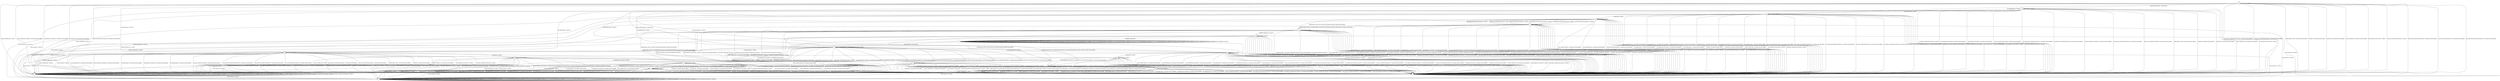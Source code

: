 digraph g {

	s0 [shape="circle" label="s0"];
	s1 [shape="circle" label="s1"];
	s2 [shape="circle" label="s2"];
	s3 [shape="circle" label="s3"];
	s4 [shape="circle" label="s4"];
	s5 [shape="circle" label="s5"];
	s6 [shape="circle" label="s6"];
	s7 [shape="circle" label="s7"];
	s8 [shape="circle" label="s8"];
	s9 [shape="circle" label="s9"];
	s10 [shape="circle" label="s10"];
	s11 [shape="circle" label="s11"];
	s12 [shape="circle" label="s12"];
	s13 [shape="circle" label="s13"];
	s14 [shape="circle" label="s14"];
	s15 [shape="circle" label="s15"];
	s16 [shape="circle" label="s16"];
	s17 [shape="circle" label="s17"];
	s18 [shape="circle" label="s18"];
	s19 [shape="circle" label="s19"];
	s0 -> s18 [label="HELLO_VERIFY_REQUEST / CLIENT_HELLO"];
	s0 -> s8 [label="ECDH_SERVER_HELLO / TIMEOUT"];
	s0 -> s1 [label="ECDH_SERVER_KEY_EXCHANGE / Alert(FATAL,DECODE_ERROR)"];
	s0 -> s5 [label="DH_SERVER_HELLO / TIMEOUT"];
	s0 -> s1 [label="DH_SERVER_KEY_EXCHANGE / Alert(FATAL,DECODE_ERROR)"];
	s0 -> s2 [label="RSA_SERVER_HELLO / TIMEOUT"];
	s0 -> s1 [label="HELLO_REQUEST / Alert(FATAL,DECODE_ERROR)"];
	s0 -> s1 [label="RSA_SIGN_CERTIFICATE_REQUEST / Alert(FATAL,DECODE_ERROR)"];
	s0 -> s1 [label="RSA_FIXED_ECDH_CERTIFICATE_REQUEST / Alert(FATAL,DECODE_ERROR)"];
	s0 -> s1 [label="RSA_FIXED_DH_CERTIFICATE_REQUEST / Alert(FATAL,DECODE_ERROR)"];
	s0 -> s1 [label="DSS_SIGN_CERTIFICATE_REQUEST / Alert(FATAL,DECODE_ERROR)"];
	s0 -> s1 [label="DSS_FIXED_DH_CERTIFICATE_REQUEST / Alert(FATAL,DECODE_ERROR)"];
	s0 -> s1 [label="ECDSA_SIGN_CERTIFICATE_REQUEST / Alert(FATAL,DECODE_ERROR)"];
	s0 -> s1 [label="SERVER_HELLO_DONE / Alert(FATAL,DECODE_ERROR)"];
	s0 -> s3 [label="CHANGE_CIPHER_SPEC / TIMEOUT"];
	s0 -> s1 [label="FINISHED / Alert(FATAL,DECODE_ERROR)"];
	s0 -> s0 [label="APPLICATION / TIMEOUT"];
	s0 -> s1 [label="CERTIFICATE / Alert(FATAL,DECODE_ERROR)"];
	s0 -> s1 [label="EMPTY_CERTIFICATE / Alert(FATAL,DECODE_ERROR)"];
	s0 -> s1 [label="Alert(WARNING,CLOSE_NOTIFY) / TIMEOUT"];
	s0 -> s1 [label="Alert(FATAL,UNEXPECTED_MESSAGE) / TIMEOUT"];
	s1 -> s1 [label="HELLO_VERIFY_REQUEST / SOCKET_CLOSED"];
	s1 -> s1 [label="ECDH_SERVER_HELLO / SOCKET_CLOSED"];
	s1 -> s1 [label="ECDH_SERVER_KEY_EXCHANGE / SOCKET_CLOSED"];
	s1 -> s1 [label="DH_SERVER_HELLO / SOCKET_CLOSED"];
	s1 -> s1 [label="DH_SERVER_KEY_EXCHANGE / SOCKET_CLOSED"];
	s1 -> s1 [label="RSA_SERVER_HELLO / SOCKET_CLOSED"];
	s1 -> s1 [label="HELLO_REQUEST / SOCKET_CLOSED"];
	s1 -> s1 [label="RSA_SIGN_CERTIFICATE_REQUEST / SOCKET_CLOSED"];
	s1 -> s1 [label="RSA_FIXED_ECDH_CERTIFICATE_REQUEST / SOCKET_CLOSED"];
	s1 -> s1 [label="RSA_FIXED_DH_CERTIFICATE_REQUEST / SOCKET_CLOSED"];
	s1 -> s1 [label="DSS_SIGN_CERTIFICATE_REQUEST / SOCKET_CLOSED"];
	s1 -> s1 [label="DSS_FIXED_DH_CERTIFICATE_REQUEST / SOCKET_CLOSED"];
	s1 -> s1 [label="ECDSA_SIGN_CERTIFICATE_REQUEST / SOCKET_CLOSED"];
	s1 -> s1 [label="SERVER_HELLO_DONE / SOCKET_CLOSED"];
	s1 -> s1 [label="CHANGE_CIPHER_SPEC / SOCKET_CLOSED"];
	s1 -> s1 [label="FINISHED / SOCKET_CLOSED"];
	s1 -> s1 [label="APPLICATION / SOCKET_CLOSED"];
	s1 -> s1 [label="CERTIFICATE / SOCKET_CLOSED"];
	s1 -> s1 [label="EMPTY_CERTIFICATE / SOCKET_CLOSED"];
	s1 -> s1 [label="Alert(WARNING,CLOSE_NOTIFY) / SOCKET_CLOSED"];
	s1 -> s1 [label="Alert(FATAL,UNEXPECTED_MESSAGE) / SOCKET_CLOSED"];
	s2 -> s1 [label="HELLO_VERIFY_REQUEST / Alert(FATAL,DECODE_ERROR)"];
	s2 -> s1 [label="ECDH_SERVER_HELLO / Alert(FATAL,DECODE_ERROR)"];
	s2 -> s1 [label="ECDH_SERVER_KEY_EXCHANGE / Alert(FATAL,DECODE_ERROR)"];
	s2 -> s1 [label="DH_SERVER_HELLO / Alert(FATAL,DECODE_ERROR)"];
	s2 -> s1 [label="DH_SERVER_KEY_EXCHANGE / Alert(FATAL,DECODE_ERROR)"];
	s2 -> s1 [label="RSA_SERVER_HELLO / Alert(FATAL,DECODE_ERROR)"];
	s2 -> s4 [label="HELLO_REQUEST / TIMEOUT"];
	s2 -> s1 [label="RSA_SIGN_CERTIFICATE_REQUEST / Alert(FATAL,DECODE_ERROR)"];
	s2 -> s1 [label="RSA_FIXED_ECDH_CERTIFICATE_REQUEST / Alert(FATAL,DECODE_ERROR)"];
	s2 -> s1 [label="RSA_FIXED_DH_CERTIFICATE_REQUEST / Alert(FATAL,DECODE_ERROR)"];
	s2 -> s1 [label="DSS_SIGN_CERTIFICATE_REQUEST / Alert(FATAL,DECODE_ERROR)"];
	s2 -> s1 [label="DSS_FIXED_DH_CERTIFICATE_REQUEST / Alert(FATAL,DECODE_ERROR)"];
	s2 -> s1 [label="ECDSA_SIGN_CERTIFICATE_REQUEST / Alert(FATAL,DECODE_ERROR)"];
	s2 -> s1 [label="SERVER_HELLO_DONE / Alert(FATAL,DECODE_ERROR)"];
	s2 -> s3 [label="CHANGE_CIPHER_SPEC / TIMEOUT"];
	s2 -> s1 [label="FINISHED / Alert(FATAL,DECODE_ERROR)"];
	s2 -> s2 [label="APPLICATION / TIMEOUT"];
	s2 -> s7 [label="CERTIFICATE / TIMEOUT"];
	s2 -> s1 [label="EMPTY_CERTIFICATE / Alert(FATAL,DECODE_ERROR)"];
	s2 -> s1 [label="Alert(WARNING,CLOSE_NOTIFY) / TIMEOUT"];
	s2 -> s1 [label="Alert(FATAL,UNEXPECTED_MESSAGE) / TIMEOUT"];
	s3 -> s3 [label="HELLO_VERIFY_REQUEST / TIMEOUT"];
	s3 -> s3 [label="ECDH_SERVER_HELLO / TIMEOUT"];
	s3 -> s3 [label="ECDH_SERVER_KEY_EXCHANGE / TIMEOUT"];
	s3 -> s3 [label="DH_SERVER_HELLO / TIMEOUT"];
	s3 -> s3 [label="DH_SERVER_KEY_EXCHANGE / TIMEOUT"];
	s3 -> s3 [label="RSA_SERVER_HELLO / TIMEOUT"];
	s3 -> s4 [label="HELLO_REQUEST / TIMEOUT"];
	s3 -> s3 [label="RSA_SIGN_CERTIFICATE_REQUEST / TIMEOUT"];
	s3 -> s3 [label="RSA_FIXED_ECDH_CERTIFICATE_REQUEST / TIMEOUT"];
	s3 -> s3 [label="RSA_FIXED_DH_CERTIFICATE_REQUEST / TIMEOUT"];
	s3 -> s3 [label="DSS_SIGN_CERTIFICATE_REQUEST / TIMEOUT"];
	s3 -> s3 [label="DSS_FIXED_DH_CERTIFICATE_REQUEST / TIMEOUT"];
	s3 -> s3 [label="ECDSA_SIGN_CERTIFICATE_REQUEST / TIMEOUT"];
	s3 -> s3 [label="SERVER_HELLO_DONE / TIMEOUT"];
	s3 -> s3 [label="CHANGE_CIPHER_SPEC / TIMEOUT"];
	s3 -> s3 [label="FINISHED / TIMEOUT"];
	s3 -> s3 [label="APPLICATION / TIMEOUT"];
	s3 -> s3 [label="CERTIFICATE / TIMEOUT"];
	s3 -> s3 [label="EMPTY_CERTIFICATE / TIMEOUT"];
	s3 -> s3 [label="Alert(WARNING,CLOSE_NOTIFY) / TIMEOUT"];
	s3 -> s3 [label="Alert(FATAL,UNEXPECTED_MESSAGE) / TIMEOUT"];
	s4 -> s4 [label="HELLO_VERIFY_REQUEST / DISABLED"];
	s4 -> s4 [label="ECDH_SERVER_HELLO / DISABLED"];
	s4 -> s4 [label="ECDH_SERVER_KEY_EXCHANGE / DISABLED"];
	s4 -> s4 [label="DH_SERVER_HELLO / DISABLED"];
	s4 -> s4 [label="DH_SERVER_KEY_EXCHANGE / DISABLED"];
	s4 -> s4 [label="RSA_SERVER_HELLO / DISABLED"];
	s4 -> s4 [label="HELLO_REQUEST / DISABLED"];
	s4 -> s4 [label="RSA_SIGN_CERTIFICATE_REQUEST / DISABLED"];
	s4 -> s4 [label="RSA_FIXED_ECDH_CERTIFICATE_REQUEST / DISABLED"];
	s4 -> s4 [label="RSA_FIXED_DH_CERTIFICATE_REQUEST / DISABLED"];
	s4 -> s4 [label="DSS_SIGN_CERTIFICATE_REQUEST / DISABLED"];
	s4 -> s4 [label="DSS_FIXED_DH_CERTIFICATE_REQUEST / DISABLED"];
	s4 -> s4 [label="ECDSA_SIGN_CERTIFICATE_REQUEST / DISABLED"];
	s4 -> s4 [label="SERVER_HELLO_DONE / DISABLED"];
	s4 -> s4 [label="CHANGE_CIPHER_SPEC / DISABLED"];
	s4 -> s4 [label="FINISHED / DISABLED"];
	s4 -> s4 [label="APPLICATION / DISABLED"];
	s4 -> s4 [label="CERTIFICATE / DISABLED"];
	s4 -> s4 [label="EMPTY_CERTIFICATE / DISABLED"];
	s4 -> s4 [label="Alert(WARNING,CLOSE_NOTIFY) / DISABLED"];
	s4 -> s4 [label="Alert(FATAL,UNEXPECTED_MESSAGE) / DISABLED"];
	s5 -> s1 [label="HELLO_VERIFY_REQUEST / Alert(FATAL,DECODE_ERROR)"];
	s5 -> s1 [label="ECDH_SERVER_HELLO / Alert(FATAL,DECODE_ERROR)"];
	s5 -> s1 [label="ECDH_SERVER_KEY_EXCHANGE / Alert(FATAL,DECODE_ERROR)"];
	s5 -> s1 [label="DH_SERVER_HELLO / Alert(FATAL,DECODE_ERROR)"];
	s5 -> s1 [label="DH_SERVER_KEY_EXCHANGE / Alert(FATAL,DECODE_ERROR)"];
	s5 -> s1 [label="RSA_SERVER_HELLO / Alert(FATAL,DECODE_ERROR)"];
	s5 -> s4 [label="HELLO_REQUEST / TIMEOUT"];
	s5 -> s1 [label="RSA_SIGN_CERTIFICATE_REQUEST / Alert(FATAL,DECODE_ERROR)"];
	s5 -> s1 [label="RSA_FIXED_ECDH_CERTIFICATE_REQUEST / Alert(FATAL,DECODE_ERROR)"];
	s5 -> s1 [label="RSA_FIXED_DH_CERTIFICATE_REQUEST / Alert(FATAL,DECODE_ERROR)"];
	s5 -> s1 [label="DSS_SIGN_CERTIFICATE_REQUEST / Alert(FATAL,DECODE_ERROR)"];
	s5 -> s1 [label="DSS_FIXED_DH_CERTIFICATE_REQUEST / Alert(FATAL,DECODE_ERROR)"];
	s5 -> s1 [label="ECDSA_SIGN_CERTIFICATE_REQUEST / Alert(FATAL,DECODE_ERROR)"];
	s5 -> s1 [label="SERVER_HELLO_DONE / Alert(FATAL,DECODE_ERROR)"];
	s5 -> s3 [label="CHANGE_CIPHER_SPEC / TIMEOUT"];
	s5 -> s1 [label="FINISHED / Alert(FATAL,DECODE_ERROR)"];
	s5 -> s5 [label="APPLICATION / TIMEOUT"];
	s5 -> s6 [label="CERTIFICATE / TIMEOUT"];
	s5 -> s1 [label="EMPTY_CERTIFICATE / Alert(FATAL,DECODE_ERROR)"];
	s5 -> s1 [label="Alert(WARNING,CLOSE_NOTIFY) / TIMEOUT"];
	s5 -> s1 [label="Alert(FATAL,UNEXPECTED_MESSAGE) / TIMEOUT"];
	s6 -> s1 [label="HELLO_VERIFY_REQUEST / Alert(FATAL,UNEXPECTED_MESSAGE)"];
	s6 -> s1 [label="ECDH_SERVER_HELLO / Alert(FATAL,UNEXPECTED_MESSAGE)"];
	s6 -> s1 [label="ECDH_SERVER_KEY_EXCHANGE / Alert(FATAL,ILLEGAL_PARAMETER)"];
	s6 -> s1 [label="DH_SERVER_HELLO / Alert(FATAL,UNEXPECTED_MESSAGE)"];
	s6 -> s11 [label="DH_SERVER_KEY_EXCHANGE / TIMEOUT"];
	s6 -> s1 [label="RSA_SERVER_HELLO / Alert(FATAL,UNEXPECTED_MESSAGE)"];
	s6 -> s4 [label="HELLO_REQUEST / TIMEOUT"];
	s6 -> s1 [label="RSA_SIGN_CERTIFICATE_REQUEST / Alert(FATAL,UNEXPECTED_MESSAGE)"];
	s6 -> s1 [label="RSA_FIXED_ECDH_CERTIFICATE_REQUEST / Alert(FATAL,UNEXPECTED_MESSAGE)"];
	s6 -> s1 [label="RSA_FIXED_DH_CERTIFICATE_REQUEST / Alert(FATAL,UNEXPECTED_MESSAGE)"];
	s6 -> s1 [label="DSS_SIGN_CERTIFICATE_REQUEST / Alert(FATAL,UNEXPECTED_MESSAGE)"];
	s6 -> s1 [label="DSS_FIXED_DH_CERTIFICATE_REQUEST / Alert(FATAL,UNEXPECTED_MESSAGE)"];
	s6 -> s1 [label="ECDSA_SIGN_CERTIFICATE_REQUEST / Alert(FATAL,UNEXPECTED_MESSAGE)"];
	s6 -> s1 [label="SERVER_HELLO_DONE / Alert(FATAL,UNEXPECTED_MESSAGE)"];
	s6 -> s3 [label="CHANGE_CIPHER_SPEC / TIMEOUT"];
	s6 -> s1 [label="FINISHED / Alert(FATAL,UNEXPECTED_MESSAGE)"];
	s6 -> s6 [label="APPLICATION / TIMEOUT"];
	s6 -> s1 [label="CERTIFICATE / Alert(FATAL,UNEXPECTED_MESSAGE)"];
	s6 -> s1 [label="EMPTY_CERTIFICATE / Alert(FATAL,UNEXPECTED_MESSAGE)"];
	s6 -> s1 [label="Alert(WARNING,CLOSE_NOTIFY) / TIMEOUT"];
	s6 -> s1 [label="Alert(FATAL,UNEXPECTED_MESSAGE) / TIMEOUT"];
	s7 -> s1 [label="HELLO_VERIFY_REQUEST / Alert(FATAL,DECODE_ERROR)"];
	s7 -> s1 [label="ECDH_SERVER_HELLO / Alert(FATAL,DECODE_ERROR)"];
	s7 -> s1 [label="ECDH_SERVER_KEY_EXCHANGE / Alert(FATAL,DECODE_ERROR)"];
	s7 -> s1 [label="DH_SERVER_HELLO / Alert(FATAL,DECODE_ERROR)"];
	s7 -> s1 [label="DH_SERVER_KEY_EXCHANGE / Alert(FATAL,DECODE_ERROR)"];
	s7 -> s1 [label="RSA_SERVER_HELLO / Alert(FATAL,DECODE_ERROR)"];
	s7 -> s4 [label="HELLO_REQUEST / TIMEOUT"];
	s7 -> s13 [label="RSA_SIGN_CERTIFICATE_REQUEST / TIMEOUT"];
	s7 -> s13 [label="RSA_FIXED_ECDH_CERTIFICATE_REQUEST / TIMEOUT"];
	s7 -> s13 [label="RSA_FIXED_DH_CERTIFICATE_REQUEST / TIMEOUT"];
	s7 -> s13 [label="DSS_SIGN_CERTIFICATE_REQUEST / TIMEOUT"];
	s7 -> s13 [label="DSS_FIXED_DH_CERTIFICATE_REQUEST / TIMEOUT"];
	s7 -> s13 [label="ECDSA_SIGN_CERTIFICATE_REQUEST / TIMEOUT"];
	s7 -> s10 [label="SERVER_HELLO_DONE / RSA_CLIENT_KEY_EXCHANGE|CHANGE_CIPHER_SPEC|FINISHED"];
	s7 -> s3 [label="CHANGE_CIPHER_SPEC / TIMEOUT"];
	s7 -> s1 [label="FINISHED / Alert(FATAL,DECODE_ERROR)"];
	s7 -> s7 [label="APPLICATION / TIMEOUT"];
	s7 -> s1 [label="CERTIFICATE / Alert(FATAL,DECODE_ERROR)"];
	s7 -> s1 [label="EMPTY_CERTIFICATE / Alert(FATAL,DECODE_ERROR)"];
	s7 -> s1 [label="Alert(WARNING,CLOSE_NOTIFY) / TIMEOUT"];
	s7 -> s1 [label="Alert(FATAL,UNEXPECTED_MESSAGE) / TIMEOUT"];
	s8 -> s1 [label="HELLO_VERIFY_REQUEST / Alert(FATAL,DECODE_ERROR)"];
	s8 -> s1 [label="ECDH_SERVER_HELLO / Alert(FATAL,DECODE_ERROR)"];
	s8 -> s1 [label="ECDH_SERVER_KEY_EXCHANGE / Alert(FATAL,DECODE_ERROR)"];
	s8 -> s1 [label="DH_SERVER_HELLO / Alert(FATAL,DECODE_ERROR)"];
	s8 -> s1 [label="DH_SERVER_KEY_EXCHANGE / Alert(FATAL,DECODE_ERROR)"];
	s8 -> s1 [label="RSA_SERVER_HELLO / Alert(FATAL,DECODE_ERROR)"];
	s8 -> s4 [label="HELLO_REQUEST / TIMEOUT"];
	s8 -> s1 [label="RSA_SIGN_CERTIFICATE_REQUEST / Alert(FATAL,DECODE_ERROR)"];
	s8 -> s1 [label="RSA_FIXED_ECDH_CERTIFICATE_REQUEST / Alert(FATAL,DECODE_ERROR)"];
	s8 -> s1 [label="RSA_FIXED_DH_CERTIFICATE_REQUEST / Alert(FATAL,DECODE_ERROR)"];
	s8 -> s1 [label="DSS_SIGN_CERTIFICATE_REQUEST / Alert(FATAL,DECODE_ERROR)"];
	s8 -> s1 [label="DSS_FIXED_DH_CERTIFICATE_REQUEST / Alert(FATAL,DECODE_ERROR)"];
	s8 -> s1 [label="ECDSA_SIGN_CERTIFICATE_REQUEST / Alert(FATAL,DECODE_ERROR)"];
	s8 -> s1 [label="SERVER_HELLO_DONE / Alert(FATAL,DECODE_ERROR)"];
	s8 -> s3 [label="CHANGE_CIPHER_SPEC / TIMEOUT"];
	s8 -> s1 [label="FINISHED / Alert(FATAL,DECODE_ERROR)"];
	s8 -> s8 [label="APPLICATION / TIMEOUT"];
	s8 -> s9 [label="CERTIFICATE / TIMEOUT"];
	s8 -> s1 [label="EMPTY_CERTIFICATE / Alert(FATAL,DECODE_ERROR)"];
	s8 -> s1 [label="Alert(WARNING,CLOSE_NOTIFY) / TIMEOUT"];
	s8 -> s1 [label="Alert(FATAL,UNEXPECTED_MESSAGE) / TIMEOUT"];
	s9 -> s1 [label="HELLO_VERIFY_REQUEST / Alert(FATAL,UNEXPECTED_MESSAGE)"];
	s9 -> s1 [label="ECDH_SERVER_HELLO / Alert(FATAL,UNEXPECTED_MESSAGE)"];
	s9 -> s12 [label="ECDH_SERVER_KEY_EXCHANGE / TIMEOUT"];
	s9 -> s1 [label="DH_SERVER_HELLO / Alert(FATAL,UNEXPECTED_MESSAGE)"];
	s9 -> s1 [label="DH_SERVER_KEY_EXCHANGE / Alert(FATAL,ILLEGAL_PARAMETER)"];
	s9 -> s1 [label="RSA_SERVER_HELLO / Alert(FATAL,UNEXPECTED_MESSAGE)"];
	s9 -> s4 [label="HELLO_REQUEST / TIMEOUT"];
	s9 -> s1 [label="RSA_SIGN_CERTIFICATE_REQUEST / Alert(FATAL,UNEXPECTED_MESSAGE)"];
	s9 -> s1 [label="RSA_FIXED_ECDH_CERTIFICATE_REQUEST / Alert(FATAL,UNEXPECTED_MESSAGE)"];
	s9 -> s1 [label="RSA_FIXED_DH_CERTIFICATE_REQUEST / Alert(FATAL,UNEXPECTED_MESSAGE)"];
	s9 -> s1 [label="DSS_SIGN_CERTIFICATE_REQUEST / Alert(FATAL,UNEXPECTED_MESSAGE)"];
	s9 -> s1 [label="DSS_FIXED_DH_CERTIFICATE_REQUEST / Alert(FATAL,UNEXPECTED_MESSAGE)"];
	s9 -> s1 [label="ECDSA_SIGN_CERTIFICATE_REQUEST / Alert(FATAL,UNEXPECTED_MESSAGE)"];
	s9 -> s1 [label="SERVER_HELLO_DONE / Alert(FATAL,UNEXPECTED_MESSAGE)"];
	s9 -> s3 [label="CHANGE_CIPHER_SPEC / TIMEOUT"];
	s9 -> s1 [label="FINISHED / Alert(FATAL,UNEXPECTED_MESSAGE)"];
	s9 -> s9 [label="APPLICATION / TIMEOUT"];
	s9 -> s1 [label="CERTIFICATE / Alert(FATAL,UNEXPECTED_MESSAGE)"];
	s9 -> s1 [label="EMPTY_CERTIFICATE / Alert(FATAL,UNEXPECTED_MESSAGE)"];
	s9 -> s1 [label="Alert(WARNING,CLOSE_NOTIFY) / TIMEOUT"];
	s9 -> s1 [label="Alert(FATAL,UNEXPECTED_MESSAGE) / TIMEOUT"];
	s10 -> s1 [label="HELLO_VERIFY_REQUEST / Alert(FATAL,UNEXPECTED_MESSAGE)"];
	s10 -> s1 [label="ECDH_SERVER_HELLO / Alert(FATAL,UNEXPECTED_MESSAGE)"];
	s10 -> s1 [label="ECDH_SERVER_KEY_EXCHANGE / Alert(FATAL,UNEXPECTED_MESSAGE)"];
	s10 -> s1 [label="DH_SERVER_HELLO / Alert(FATAL,UNEXPECTED_MESSAGE)"];
	s10 -> s1 [label="DH_SERVER_KEY_EXCHANGE / Alert(FATAL,UNEXPECTED_MESSAGE)"];
	s10 -> s1 [label="RSA_SERVER_HELLO / Alert(FATAL,UNEXPECTED_MESSAGE)"];
	s10 -> s4 [label="HELLO_REQUEST / TIMEOUT"];
	s10 -> s1 [label="RSA_SIGN_CERTIFICATE_REQUEST / Alert(FATAL,UNEXPECTED_MESSAGE)"];
	s10 -> s1 [label="RSA_FIXED_ECDH_CERTIFICATE_REQUEST / Alert(FATAL,UNEXPECTED_MESSAGE)"];
	s10 -> s1 [label="RSA_FIXED_DH_CERTIFICATE_REQUEST / Alert(FATAL,UNEXPECTED_MESSAGE)"];
	s10 -> s1 [label="DSS_SIGN_CERTIFICATE_REQUEST / Alert(FATAL,UNEXPECTED_MESSAGE)"];
	s10 -> s1 [label="DSS_FIXED_DH_CERTIFICATE_REQUEST / Alert(FATAL,UNEXPECTED_MESSAGE)"];
	s10 -> s1 [label="ECDSA_SIGN_CERTIFICATE_REQUEST / Alert(FATAL,UNEXPECTED_MESSAGE)"];
	s10 -> s1 [label="SERVER_HELLO_DONE / Alert(FATAL,UNEXPECTED_MESSAGE)"];
	s10 -> s16 [label="CHANGE_CIPHER_SPEC / TIMEOUT"];
	s10 -> s1 [label="FINISHED / Alert(FATAL,UNEXPECTED_MESSAGE)"];
	s10 -> s10 [label="APPLICATION / TIMEOUT"];
	s10 -> s1 [label="CERTIFICATE / Alert(FATAL,UNEXPECTED_MESSAGE)"];
	s10 -> s1 [label="EMPTY_CERTIFICATE / Alert(FATAL,UNEXPECTED_MESSAGE)"];
	s10 -> s1 [label="Alert(WARNING,CLOSE_NOTIFY) / TIMEOUT"];
	s10 -> s1 [label="Alert(FATAL,UNEXPECTED_MESSAGE) / TIMEOUT"];
	s11 -> s1 [label="HELLO_VERIFY_REQUEST / Alert(FATAL,DECODE_ERROR)"];
	s11 -> s1 [label="ECDH_SERVER_HELLO / Alert(FATAL,DECODE_ERROR)"];
	s11 -> s1 [label="ECDH_SERVER_KEY_EXCHANGE / Alert(FATAL,DECODE_ERROR)"];
	s11 -> s1 [label="DH_SERVER_HELLO / Alert(FATAL,DECODE_ERROR)"];
	s11 -> s1 [label="DH_SERVER_KEY_EXCHANGE / Alert(FATAL,DECODE_ERROR)"];
	s11 -> s1 [label="RSA_SERVER_HELLO / Alert(FATAL,DECODE_ERROR)"];
	s11 -> s4 [label="HELLO_REQUEST / TIMEOUT"];
	s11 -> s14 [label="RSA_SIGN_CERTIFICATE_REQUEST / TIMEOUT"];
	s11 -> s14 [label="RSA_FIXED_ECDH_CERTIFICATE_REQUEST / TIMEOUT"];
	s11 -> s14 [label="RSA_FIXED_DH_CERTIFICATE_REQUEST / TIMEOUT"];
	s11 -> s14 [label="DSS_SIGN_CERTIFICATE_REQUEST / TIMEOUT"];
	s11 -> s14 [label="DSS_FIXED_DH_CERTIFICATE_REQUEST / TIMEOUT"];
	s11 -> s14 [label="ECDSA_SIGN_CERTIFICATE_REQUEST / TIMEOUT"];
	s11 -> s10 [label="SERVER_HELLO_DONE / DH_CLIENT_KEY_EXCHANGE|CHANGE_CIPHER_SPEC|FINISHED"];
	s11 -> s3 [label="CHANGE_CIPHER_SPEC / TIMEOUT"];
	s11 -> s1 [label="FINISHED / Alert(FATAL,DECODE_ERROR)"];
	s11 -> s11 [label="APPLICATION / TIMEOUT"];
	s11 -> s1 [label="CERTIFICATE / Alert(FATAL,DECODE_ERROR)"];
	s11 -> s1 [label="EMPTY_CERTIFICATE / Alert(FATAL,DECODE_ERROR)"];
	s11 -> s1 [label="Alert(WARNING,CLOSE_NOTIFY) / TIMEOUT"];
	s11 -> s1 [label="Alert(FATAL,UNEXPECTED_MESSAGE) / TIMEOUT"];
	s12 -> s1 [label="HELLO_VERIFY_REQUEST / Alert(FATAL,DECODE_ERROR)"];
	s12 -> s1 [label="ECDH_SERVER_HELLO / Alert(FATAL,DECODE_ERROR)"];
	s12 -> s1 [label="ECDH_SERVER_KEY_EXCHANGE / Alert(FATAL,DECODE_ERROR)"];
	s12 -> s1 [label="DH_SERVER_HELLO / Alert(FATAL,DECODE_ERROR)"];
	s12 -> s1 [label="DH_SERVER_KEY_EXCHANGE / Alert(FATAL,DECODE_ERROR)"];
	s12 -> s1 [label="RSA_SERVER_HELLO / Alert(FATAL,DECODE_ERROR)"];
	s12 -> s4 [label="HELLO_REQUEST / TIMEOUT"];
	s12 -> s15 [label="RSA_SIGN_CERTIFICATE_REQUEST / TIMEOUT"];
	s12 -> s15 [label="RSA_FIXED_ECDH_CERTIFICATE_REQUEST / TIMEOUT"];
	s12 -> s15 [label="RSA_FIXED_DH_CERTIFICATE_REQUEST / TIMEOUT"];
	s12 -> s15 [label="DSS_SIGN_CERTIFICATE_REQUEST / TIMEOUT"];
	s12 -> s15 [label="DSS_FIXED_DH_CERTIFICATE_REQUEST / TIMEOUT"];
	s12 -> s15 [label="ECDSA_SIGN_CERTIFICATE_REQUEST / TIMEOUT"];
	s12 -> s10 [label="SERVER_HELLO_DONE / ECDH_CLIENT_KEY_EXCHANGE|CHANGE_CIPHER_SPEC|FINISHED"];
	s12 -> s3 [label="CHANGE_CIPHER_SPEC / TIMEOUT"];
	s12 -> s1 [label="FINISHED / Alert(FATAL,DECODE_ERROR)"];
	s12 -> s12 [label="APPLICATION / TIMEOUT"];
	s12 -> s1 [label="CERTIFICATE / Alert(FATAL,DECODE_ERROR)"];
	s12 -> s1 [label="EMPTY_CERTIFICATE / Alert(FATAL,DECODE_ERROR)"];
	s12 -> s1 [label="Alert(WARNING,CLOSE_NOTIFY) / TIMEOUT"];
	s12 -> s1 [label="Alert(FATAL,UNEXPECTED_MESSAGE) / TIMEOUT"];
	s13 -> s1 [label="HELLO_VERIFY_REQUEST / Alert(FATAL,DECODE_ERROR)"];
	s13 -> s1 [label="ECDH_SERVER_HELLO / Alert(FATAL,DECODE_ERROR)"];
	s13 -> s1 [label="ECDH_SERVER_KEY_EXCHANGE / Alert(FATAL,DECODE_ERROR)"];
	s13 -> s1 [label="DH_SERVER_HELLO / Alert(FATAL,DECODE_ERROR)"];
	s13 -> s1 [label="DH_SERVER_KEY_EXCHANGE / Alert(FATAL,DECODE_ERROR)"];
	s13 -> s1 [label="RSA_SERVER_HELLO / Alert(FATAL,DECODE_ERROR)"];
	s13 -> s4 [label="HELLO_REQUEST / TIMEOUT"];
	s13 -> s1 [label="RSA_SIGN_CERTIFICATE_REQUEST / Alert(FATAL,DECODE_ERROR)"];
	s13 -> s1 [label="RSA_FIXED_ECDH_CERTIFICATE_REQUEST / Alert(FATAL,DECODE_ERROR)"];
	s13 -> s1 [label="RSA_FIXED_DH_CERTIFICATE_REQUEST / Alert(FATAL,DECODE_ERROR)"];
	s13 -> s1 [label="DSS_SIGN_CERTIFICATE_REQUEST / Alert(FATAL,DECODE_ERROR)"];
	s13 -> s1 [label="DSS_FIXED_DH_CERTIFICATE_REQUEST / Alert(FATAL,DECODE_ERROR)"];
	s13 -> s1 [label="ECDSA_SIGN_CERTIFICATE_REQUEST / Alert(FATAL,DECODE_ERROR)"];
	s13 -> s10 [label="SERVER_HELLO_DONE / RSA_CERTIFICATE|RSA_CLIENT_KEY_EXCHANGE|CERTIFICATE_VERIFY|CHANGE_CIPHER_SPEC|FINISHED"];
	s13 -> s3 [label="CHANGE_CIPHER_SPEC / TIMEOUT"];
	s13 -> s1 [label="FINISHED / Alert(FATAL,DECODE_ERROR)"];
	s13 -> s13 [label="APPLICATION / TIMEOUT"];
	s13 -> s1 [label="CERTIFICATE / Alert(FATAL,DECODE_ERROR)"];
	s13 -> s1 [label="EMPTY_CERTIFICATE / Alert(FATAL,DECODE_ERROR)"];
	s13 -> s1 [label="Alert(WARNING,CLOSE_NOTIFY) / TIMEOUT"];
	s13 -> s1 [label="Alert(FATAL,UNEXPECTED_MESSAGE) / TIMEOUT"];
	s14 -> s1 [label="HELLO_VERIFY_REQUEST / Alert(FATAL,DECODE_ERROR)"];
	s14 -> s1 [label="ECDH_SERVER_HELLO / Alert(FATAL,DECODE_ERROR)"];
	s14 -> s1 [label="ECDH_SERVER_KEY_EXCHANGE / Alert(FATAL,DECODE_ERROR)"];
	s14 -> s1 [label="DH_SERVER_HELLO / Alert(FATAL,DECODE_ERROR)"];
	s14 -> s1 [label="DH_SERVER_KEY_EXCHANGE / Alert(FATAL,DECODE_ERROR)"];
	s14 -> s1 [label="RSA_SERVER_HELLO / Alert(FATAL,DECODE_ERROR)"];
	s14 -> s4 [label="HELLO_REQUEST / TIMEOUT"];
	s14 -> s1 [label="RSA_SIGN_CERTIFICATE_REQUEST / Alert(FATAL,DECODE_ERROR)"];
	s14 -> s1 [label="RSA_FIXED_ECDH_CERTIFICATE_REQUEST / Alert(FATAL,DECODE_ERROR)"];
	s14 -> s1 [label="RSA_FIXED_DH_CERTIFICATE_REQUEST / Alert(FATAL,DECODE_ERROR)"];
	s14 -> s1 [label="DSS_SIGN_CERTIFICATE_REQUEST / Alert(FATAL,DECODE_ERROR)"];
	s14 -> s1 [label="DSS_FIXED_DH_CERTIFICATE_REQUEST / Alert(FATAL,DECODE_ERROR)"];
	s14 -> s1 [label="ECDSA_SIGN_CERTIFICATE_REQUEST / Alert(FATAL,DECODE_ERROR)"];
	s14 -> s10 [label="SERVER_HELLO_DONE / RSA_CERTIFICATE|DH_CLIENT_KEY_EXCHANGE|CERTIFICATE_VERIFY|CHANGE_CIPHER_SPEC|FINISHED"];
	s14 -> s3 [label="CHANGE_CIPHER_SPEC / TIMEOUT"];
	s14 -> s1 [label="FINISHED / Alert(FATAL,DECODE_ERROR)"];
	s14 -> s14 [label="APPLICATION / TIMEOUT"];
	s14 -> s1 [label="CERTIFICATE / Alert(FATAL,DECODE_ERROR)"];
	s14 -> s1 [label="EMPTY_CERTIFICATE / Alert(FATAL,DECODE_ERROR)"];
	s14 -> s1 [label="Alert(WARNING,CLOSE_NOTIFY) / TIMEOUT"];
	s14 -> s1 [label="Alert(FATAL,UNEXPECTED_MESSAGE) / TIMEOUT"];
	s15 -> s1 [label="HELLO_VERIFY_REQUEST / Alert(FATAL,DECODE_ERROR)"];
	s15 -> s1 [label="ECDH_SERVER_HELLO / Alert(FATAL,DECODE_ERROR)"];
	s15 -> s1 [label="ECDH_SERVER_KEY_EXCHANGE / Alert(FATAL,DECODE_ERROR)"];
	s15 -> s1 [label="DH_SERVER_HELLO / Alert(FATAL,DECODE_ERROR)"];
	s15 -> s1 [label="DH_SERVER_KEY_EXCHANGE / Alert(FATAL,DECODE_ERROR)"];
	s15 -> s1 [label="RSA_SERVER_HELLO / Alert(FATAL,DECODE_ERROR)"];
	s15 -> s4 [label="HELLO_REQUEST / TIMEOUT"];
	s15 -> s1 [label="RSA_SIGN_CERTIFICATE_REQUEST / Alert(FATAL,DECODE_ERROR)"];
	s15 -> s1 [label="RSA_FIXED_ECDH_CERTIFICATE_REQUEST / Alert(FATAL,DECODE_ERROR)"];
	s15 -> s1 [label="RSA_FIXED_DH_CERTIFICATE_REQUEST / Alert(FATAL,DECODE_ERROR)"];
	s15 -> s1 [label="DSS_SIGN_CERTIFICATE_REQUEST / Alert(FATAL,DECODE_ERROR)"];
	s15 -> s1 [label="DSS_FIXED_DH_CERTIFICATE_REQUEST / Alert(FATAL,DECODE_ERROR)"];
	s15 -> s1 [label="ECDSA_SIGN_CERTIFICATE_REQUEST / Alert(FATAL,DECODE_ERROR)"];
	s15 -> s10 [label="SERVER_HELLO_DONE / RSA_CERTIFICATE|ECDH_CLIENT_KEY_EXCHANGE|CERTIFICATE_VERIFY|CHANGE_CIPHER_SPEC|FINISHED"];
	s15 -> s3 [label="CHANGE_CIPHER_SPEC / TIMEOUT"];
	s15 -> s1 [label="FINISHED / Alert(FATAL,DECODE_ERROR)"];
	s15 -> s15 [label="APPLICATION / TIMEOUT"];
	s15 -> s1 [label="CERTIFICATE / Alert(FATAL,DECODE_ERROR)"];
	s15 -> s1 [label="EMPTY_CERTIFICATE / Alert(FATAL,DECODE_ERROR)"];
	s15 -> s1 [label="Alert(WARNING,CLOSE_NOTIFY) / TIMEOUT"];
	s15 -> s1 [label="Alert(FATAL,UNEXPECTED_MESSAGE) / TIMEOUT"];
	s16 -> s1 [label="HELLO_VERIFY_REQUEST / Alert(FATAL,DECODE_ERROR)"];
	s16 -> s1 [label="ECDH_SERVER_HELLO / Alert(FATAL,DECODE_ERROR)"];
	s16 -> s1 [label="ECDH_SERVER_KEY_EXCHANGE / Alert(FATAL,DECODE_ERROR)"];
	s16 -> s1 [label="DH_SERVER_HELLO / Alert(FATAL,DECODE_ERROR)"];
	s16 -> s1 [label="DH_SERVER_KEY_EXCHANGE / Alert(FATAL,DECODE_ERROR)"];
	s16 -> s1 [label="RSA_SERVER_HELLO / Alert(FATAL,DECODE_ERROR)"];
	s16 -> s4 [label="HELLO_REQUEST / TIMEOUT"];
	s16 -> s1 [label="RSA_SIGN_CERTIFICATE_REQUEST / Alert(FATAL,DECODE_ERROR)"];
	s16 -> s1 [label="RSA_FIXED_ECDH_CERTIFICATE_REQUEST / Alert(FATAL,DECODE_ERROR)"];
	s16 -> s1 [label="RSA_FIXED_DH_CERTIFICATE_REQUEST / Alert(FATAL,DECODE_ERROR)"];
	s16 -> s1 [label="DSS_SIGN_CERTIFICATE_REQUEST / Alert(FATAL,DECODE_ERROR)"];
	s16 -> s1 [label="DSS_FIXED_DH_CERTIFICATE_REQUEST / Alert(FATAL,DECODE_ERROR)"];
	s16 -> s1 [label="ECDSA_SIGN_CERTIFICATE_REQUEST / Alert(FATAL,DECODE_ERROR)"];
	s16 -> s1 [label="SERVER_HELLO_DONE / Alert(FATAL,DECODE_ERROR)"];
	s16 -> s3 [label="CHANGE_CIPHER_SPEC / TIMEOUT"];
	s16 -> s17 [label="FINISHED / APPLICATION"];
	s16 -> s16 [label="APPLICATION / TIMEOUT"];
	s16 -> s1 [label="CERTIFICATE / Alert(FATAL,DECODE_ERROR)"];
	s16 -> s1 [label="EMPTY_CERTIFICATE / Alert(FATAL,DECODE_ERROR)"];
	s16 -> s1 [label="Alert(WARNING,CLOSE_NOTIFY) / TIMEOUT"];
	s16 -> s1 [label="Alert(FATAL,UNEXPECTED_MESSAGE) / TIMEOUT"];
	s17 -> s17 [label="HELLO_VERIFY_REQUEST / TIMEOUT"];
	s17 -> s17 [label="ECDH_SERVER_HELLO / TIMEOUT"];
	s17 -> s17 [label="ECDH_SERVER_KEY_EXCHANGE / TIMEOUT"];
	s17 -> s17 [label="DH_SERVER_HELLO / TIMEOUT"];
	s17 -> s17 [label="DH_SERVER_KEY_EXCHANGE / TIMEOUT"];
	s17 -> s17 [label="RSA_SERVER_HELLO / TIMEOUT"];
	s17 -> s19 [label="HELLO_REQUEST / CLIENT_HELLO"];
	s17 -> s17 [label="RSA_SIGN_CERTIFICATE_REQUEST / TIMEOUT"];
	s17 -> s17 [label="RSA_FIXED_ECDH_CERTIFICATE_REQUEST / TIMEOUT"];
	s17 -> s17 [label="RSA_FIXED_DH_CERTIFICATE_REQUEST / TIMEOUT"];
	s17 -> s17 [label="DSS_SIGN_CERTIFICATE_REQUEST / TIMEOUT"];
	s17 -> s17 [label="DSS_FIXED_DH_CERTIFICATE_REQUEST / TIMEOUT"];
	s17 -> s17 [label="ECDSA_SIGN_CERTIFICATE_REQUEST / TIMEOUT"];
	s17 -> s17 [label="SERVER_HELLO_DONE / TIMEOUT"];
	s17 -> s1 [label="CHANGE_CIPHER_SPEC / TIMEOUT"];
	s17 -> s17 [label="FINISHED / TIMEOUT"];
	s17 -> s17 [label="APPLICATION / APPLICATION"];
	s17 -> s17 [label="CERTIFICATE / TIMEOUT"];
	s17 -> s17 [label="EMPTY_CERTIFICATE / TIMEOUT"];
	s17 -> s1 [label="Alert(WARNING,CLOSE_NOTIFY) / Alert(WARNING,CLOSE_NOTIFY)"];
	s17 -> s1 [label="Alert(FATAL,UNEXPECTED_MESSAGE) / TIMEOUT"];
	s18 -> s19 [label="HELLO_VERIFY_REQUEST / CLIENT_HELLO"];
	s18 -> s8 [label="ECDH_SERVER_HELLO / TIMEOUT"];
	s18 -> s1 [label="ECDH_SERVER_KEY_EXCHANGE / Alert(FATAL,DECODE_ERROR)"];
	s18 -> s5 [label="DH_SERVER_HELLO / TIMEOUT"];
	s18 -> s1 [label="DH_SERVER_KEY_EXCHANGE / Alert(FATAL,DECODE_ERROR)"];
	s18 -> s2 [label="RSA_SERVER_HELLO / TIMEOUT"];
	s18 -> s4 [label="HELLO_REQUEST / CLIENT_HELLO"];
	s18 -> s1 [label="RSA_SIGN_CERTIFICATE_REQUEST / Alert(FATAL,DECODE_ERROR)"];
	s18 -> s1 [label="RSA_FIXED_ECDH_CERTIFICATE_REQUEST / Alert(FATAL,DECODE_ERROR)"];
	s18 -> s1 [label="RSA_FIXED_DH_CERTIFICATE_REQUEST / Alert(FATAL,DECODE_ERROR)"];
	s18 -> s1 [label="DSS_SIGN_CERTIFICATE_REQUEST / Alert(FATAL,DECODE_ERROR)"];
	s18 -> s1 [label="DSS_FIXED_DH_CERTIFICATE_REQUEST / Alert(FATAL,DECODE_ERROR)"];
	s18 -> s1 [label="ECDSA_SIGN_CERTIFICATE_REQUEST / Alert(FATAL,DECODE_ERROR)"];
	s18 -> s1 [label="SERVER_HELLO_DONE / Alert(FATAL,DECODE_ERROR)"];
	s18 -> s3 [label="CHANGE_CIPHER_SPEC / TIMEOUT"];
	s18 -> s1 [label="FINISHED / Alert(FATAL,DECODE_ERROR)"];
	s18 -> s18 [label="APPLICATION / TIMEOUT"];
	s18 -> s1 [label="CERTIFICATE / Alert(FATAL,DECODE_ERROR)"];
	s18 -> s1 [label="EMPTY_CERTIFICATE / Alert(FATAL,DECODE_ERROR)"];
	s18 -> s1 [label="Alert(WARNING,CLOSE_NOTIFY) / TIMEOUT"];
	s18 -> s1 [label="Alert(FATAL,UNEXPECTED_MESSAGE) / TIMEOUT"];
	s19 -> s19 [label="HELLO_VERIFY_REQUEST / CLIENT_HELLO"];
	s19 -> s8 [label="ECDH_SERVER_HELLO / TIMEOUT"];
	s19 -> s1 [label="ECDH_SERVER_KEY_EXCHANGE / Alert(FATAL,DECODE_ERROR)"];
	s19 -> s5 [label="DH_SERVER_HELLO / TIMEOUT"];
	s19 -> s1 [label="DH_SERVER_KEY_EXCHANGE / Alert(FATAL,DECODE_ERROR)"];
	s19 -> s2 [label="RSA_SERVER_HELLO / TIMEOUT"];
	s19 -> s4 [label="HELLO_REQUEST / TIMEOUT"];
	s19 -> s1 [label="RSA_SIGN_CERTIFICATE_REQUEST / Alert(FATAL,DECODE_ERROR)"];
	s19 -> s1 [label="RSA_FIXED_ECDH_CERTIFICATE_REQUEST / Alert(FATAL,DECODE_ERROR)"];
	s19 -> s1 [label="RSA_FIXED_DH_CERTIFICATE_REQUEST / Alert(FATAL,DECODE_ERROR)"];
	s19 -> s1 [label="DSS_SIGN_CERTIFICATE_REQUEST / Alert(FATAL,DECODE_ERROR)"];
	s19 -> s1 [label="DSS_FIXED_DH_CERTIFICATE_REQUEST / Alert(FATAL,DECODE_ERROR)"];
	s19 -> s1 [label="ECDSA_SIGN_CERTIFICATE_REQUEST / Alert(FATAL,DECODE_ERROR)"];
	s19 -> s1 [label="SERVER_HELLO_DONE / Alert(FATAL,DECODE_ERROR)"];
	s19 -> s3 [label="CHANGE_CIPHER_SPEC / TIMEOUT"];
	s19 -> s1 [label="FINISHED / Alert(FATAL,DECODE_ERROR)"];
	s19 -> s19 [label="APPLICATION / TIMEOUT"];
	s19 -> s1 [label="CERTIFICATE / Alert(FATAL,DECODE_ERROR)"];
	s19 -> s1 [label="EMPTY_CERTIFICATE / Alert(FATAL,DECODE_ERROR)"];
	s19 -> s1 [label="Alert(WARNING,CLOSE_NOTIFY) / TIMEOUT"];
	s19 -> s1 [label="Alert(FATAL,UNEXPECTED_MESSAGE) / TIMEOUT"];

__start0 [label="" shape="none" width="0" height="0"];
__start0 -> s0;

}
